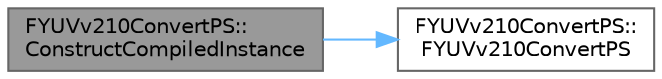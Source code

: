 digraph "FYUVv210ConvertPS::ConstructCompiledInstance"
{
 // INTERACTIVE_SVG=YES
 // LATEX_PDF_SIZE
  bgcolor="transparent";
  edge [fontname=Helvetica,fontsize=10,labelfontname=Helvetica,labelfontsize=10];
  node [fontname=Helvetica,fontsize=10,shape=box,height=0.2,width=0.4];
  rankdir="LR";
  Node1 [id="Node000001",label="FYUVv210ConvertPS::\lConstructCompiledInstance",height=0.2,width=0.4,color="gray40", fillcolor="grey60", style="filled", fontcolor="black",tooltip=" "];
  Node1 -> Node2 [id="edge1_Node000001_Node000002",color="steelblue1",style="solid",tooltip=" "];
  Node2 [id="Node000002",label="FYUVv210ConvertPS::\lFYUVv210ConvertPS",height=0.2,width=0.4,color="grey40", fillcolor="white", style="filled",URL="$d6/d2b/classFYUVv210ConvertPS.html#a6edf08388bc07b3c2a3615b9374755aa",tooltip=" "];
}
